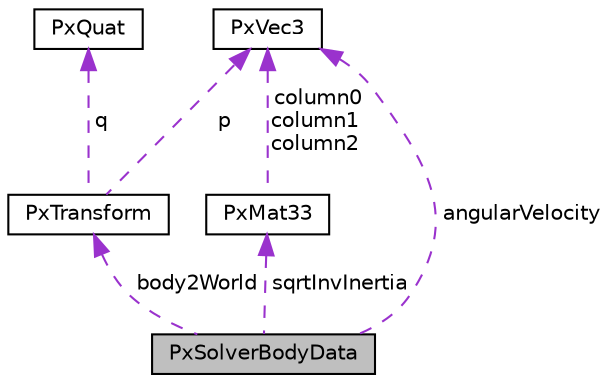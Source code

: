 digraph "PxSolverBodyData"
{
  edge [fontname="Helvetica",fontsize="10",labelfontname="Helvetica",labelfontsize="10"];
  node [fontname="Helvetica",fontsize="10",shape=record];
  Node1 [label="PxSolverBodyData",height=0.2,width=0.4,color="black", fillcolor="grey75", style="filled", fontcolor="black"];
  Node2 -> Node1 [dir="back",color="darkorchid3",fontsize="10",style="dashed",label=" angularVelocity" ,fontname="Helvetica"];
  Node2 [label="PxVec3",height=0.2,width=0.4,color="black", fillcolor="white", style="filled",URL="$classPxVec3.html",tooltip="3 Element vector class. "];
  Node3 -> Node1 [dir="back",color="darkorchid3",fontsize="10",style="dashed",label=" body2World" ,fontname="Helvetica"];
  Node3 [label="PxTransform",height=0.2,width=0.4,color="black", fillcolor="white", style="filled",URL="$classPxTransform.html",tooltip="class representing a rigid euclidean transform as a quaternion and a vector "];
  Node2 -> Node3 [dir="back",color="darkorchid3",fontsize="10",style="dashed",label=" p" ,fontname="Helvetica"];
  Node4 -> Node3 [dir="back",color="darkorchid3",fontsize="10",style="dashed",label=" q" ,fontname="Helvetica"];
  Node4 [label="PxQuat",height=0.2,width=0.4,color="black", fillcolor="white", style="filled",URL="$classPxQuat.html",tooltip="This is a quaternion class. For more information on quaternion mathematics consult a mathematics sour..."];
  Node5 -> Node1 [dir="back",color="darkorchid3",fontsize="10",style="dashed",label=" sqrtInvInertia" ,fontname="Helvetica"];
  Node5 [label="PxMat33",height=0.2,width=0.4,color="black", fillcolor="white", style="filled",URL="$classPxMat33.html",tooltip="3x3 matrix class "];
  Node2 -> Node5 [dir="back",color="darkorchid3",fontsize="10",style="dashed",label=" column0\ncolumn1\ncolumn2" ,fontname="Helvetica"];
}

